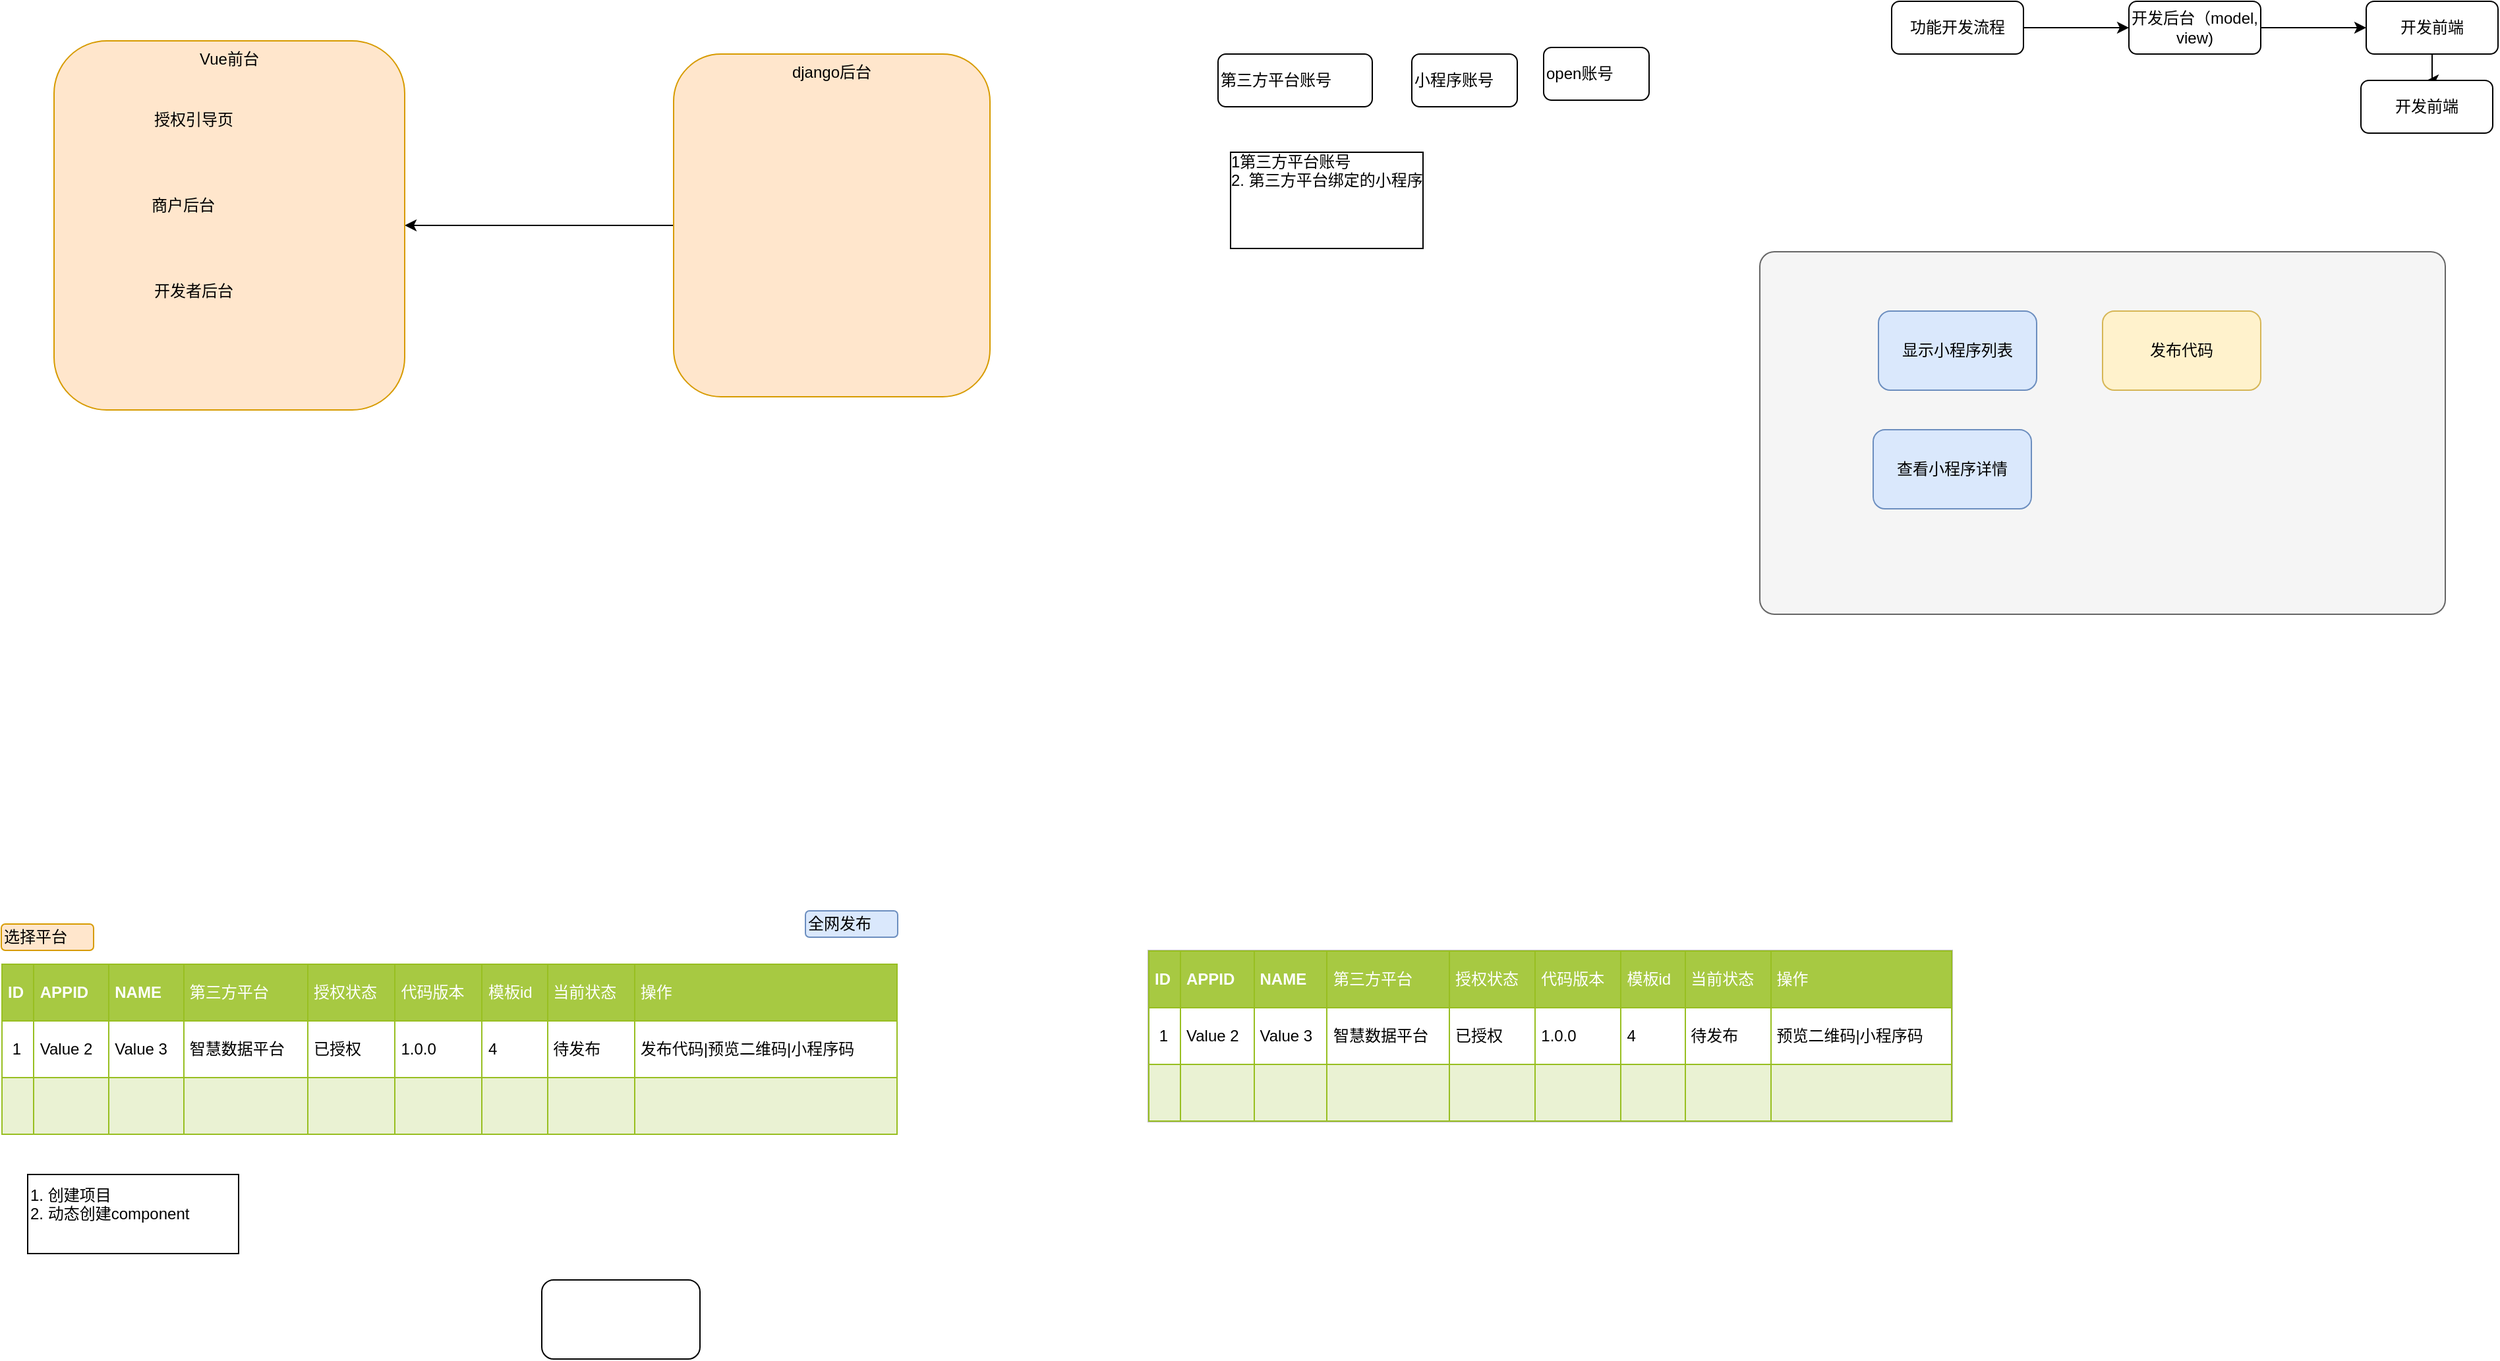 <mxfile version="10.7.7" type="github"><diagram id="QrjsaLiaiDo-6YvRcmOd" name="wxa_platform"><mxGraphModel dx="3150" dy="1192" grid="1" gridSize="10" guides="1" tooltips="1" connect="1" arrows="1" fold="1" page="1" pageScale="1" pageWidth="827" pageHeight="1169" math="0" shadow="0"><root><mxCell id="0"/><mxCell id="1" parent="0"/><mxCell id="tsmfCIc47L9ZE8X0U9Zi-6" value="" style="rounded=1;whiteSpace=wrap;html=1;arcSize=4;fillColor=#f5f5f5;strokeColor=#666666;fontColor=#333333;" parent="1" vertex="1"><mxGeometry x="784" y="200" width="520" height="275" as="geometry"/></mxCell><mxCell id="f2-HDzG1HeIFyeJp044S-3" value="" style="edgeStyle=orthogonalEdgeStyle;rounded=0;orthogonalLoop=1;jettySize=auto;html=1;" parent="1" source="f2-HDzG1HeIFyeJp044S-1" target="f2-HDzG1HeIFyeJp044S-2" edge="1"><mxGeometry relative="1" as="geometry"/></mxCell><mxCell id="f2-HDzG1HeIFyeJp044S-1" value="django后台" style="rounded=1;whiteSpace=wrap;html=1;fillColor=#ffe6cc;strokeColor=#d79b00;verticalAlign=top;" parent="1" vertex="1"><mxGeometry x="-40" y="50" width="240" height="260" as="geometry"/></mxCell><mxCell id="f2-HDzG1HeIFyeJp044S-2" value="Vue前台" style="rounded=1;whiteSpace=wrap;html=1;fillColor=#ffe6cc;strokeColor=#d79b00;verticalAlign=top;" parent="1" vertex="1"><mxGeometry x="-510" y="40" width="266" height="280" as="geometry"/></mxCell><mxCell id="f2-HDzG1HeIFyeJp044S-9" value="商户后台" style="text;html=1;strokeColor=none;fillColor=none;align=center;verticalAlign=middle;whiteSpace=wrap;rounded=0;" parent="1" vertex="1"><mxGeometry x="-447" y="155" width="70" height="20" as="geometry"/></mxCell><mxCell id="f2-HDzG1HeIFyeJp044S-10" value="开发者后台" style="text;html=1;strokeColor=none;fillColor=none;align=center;verticalAlign=middle;whiteSpace=wrap;rounded=0;" parent="1" vertex="1"><mxGeometry x="-444" y="220" width="80" height="20" as="geometry"/></mxCell><mxCell id="f2-HDzG1HeIFyeJp044S-11" value="授权引导页" style="text;html=1;strokeColor=none;fillColor=none;align=center;verticalAlign=middle;whiteSpace=wrap;rounded=0;" parent="1" vertex="1"><mxGeometry x="-444" y="90" width="80" height="20" as="geometry"/></mxCell><mxCell id="f2-HDzG1HeIFyeJp044S-18" value="1第三方平台账号&#10;2. 第三方平台绑定的小程序&#10;&#10;&#10;" style="text;strokeColor=none;fillColor=none;align=left;verticalAlign=top;whiteSpace=wrap;rounded=0;labelBackgroundColor=#ffffff;labelBorderColor=#000000;spacing=9;" parent="1" vertex="1"><mxGeometry x="373" y="110" width="170" height="90" as="geometry"/></mxCell><mxCell id="f2-HDzG1HeIFyeJp044S-19" value="第三方平台账号" style="rounded=1;whiteSpace=wrap;html=1;align=left;" parent="1" vertex="1"><mxGeometry x="373" y="50" width="117" height="40" as="geometry"/></mxCell><mxCell id="f2-HDzG1HeIFyeJp044S-20" value="小程序账号" style="rounded=1;whiteSpace=wrap;html=1;align=left;" parent="1" vertex="1"><mxGeometry x="520" y="50" width="80" height="40" as="geometry"/></mxCell><mxCell id="tsmfCIc47L9ZE8X0U9Zi-1" value="发布代码" style="rounded=1;whiteSpace=wrap;html=1;fillColor=#fff2cc;strokeColor=#d6b656;" parent="1" vertex="1"><mxGeometry x="1044" y="245" width="120" height="60" as="geometry"/></mxCell><mxCell id="tsmfCIc47L9ZE8X0U9Zi-2" value="显示小程序列表" style="rounded=1;whiteSpace=wrap;html=1;fillColor=#dae8fc;strokeColor=#6c8ebf;" parent="1" vertex="1"><mxGeometry x="874" y="245" width="120" height="60" as="geometry"/></mxCell><mxCell id="tsmfCIc47L9ZE8X0U9Zi-3" value="查看小程序详情" style="rounded=1;whiteSpace=wrap;html=1;fillColor=#dae8fc;strokeColor=#6c8ebf;" parent="1" vertex="1"><mxGeometry x="870" y="335" width="120" height="60" as="geometry"/></mxCell><mxCell id="tsmfCIc47L9ZE8X0U9Zi-4" value="open账号" style="rounded=1;whiteSpace=wrap;html=1;align=left;" parent="1" vertex="1"><mxGeometry x="620" y="45" width="80" height="40" as="geometry"/></mxCell><mxCell id="tsmfCIc47L9ZE8X0U9Zi-8" value="" style="edgeStyle=orthogonalEdgeStyle;rounded=0;orthogonalLoop=1;jettySize=auto;html=1;" parent="1" source="tsmfCIc47L9ZE8X0U9Zi-5" target="tsmfCIc47L9ZE8X0U9Zi-7" edge="1"><mxGeometry relative="1" as="geometry"/></mxCell><mxCell id="tsmfCIc47L9ZE8X0U9Zi-5" value="功能开发流程" style="rounded=1;whiteSpace=wrap;html=1;" parent="1" vertex="1"><mxGeometry x="884" y="10" width="100" height="40" as="geometry"/></mxCell><mxCell id="tsmfCIc47L9ZE8X0U9Zi-10" value="" style="edgeStyle=orthogonalEdgeStyle;rounded=0;orthogonalLoop=1;jettySize=auto;html=1;" parent="1" source="tsmfCIc47L9ZE8X0U9Zi-7" target="tsmfCIc47L9ZE8X0U9Zi-9" edge="1"><mxGeometry relative="1" as="geometry"/></mxCell><mxCell id="tsmfCIc47L9ZE8X0U9Zi-7" value="开发后台（model, view)" style="rounded=1;whiteSpace=wrap;html=1;" parent="1" vertex="1"><mxGeometry x="1064" y="10" width="100" height="40" as="geometry"/></mxCell><mxCell id="tsmfCIc47L9ZE8X0U9Zi-12" value="" style="edgeStyle=orthogonalEdgeStyle;rounded=0;orthogonalLoop=1;jettySize=auto;html=1;" parent="1" source="tsmfCIc47L9ZE8X0U9Zi-9" target="tsmfCIc47L9ZE8X0U9Zi-11" edge="1"><mxGeometry relative="1" as="geometry"/></mxCell><mxCell id="tsmfCIc47L9ZE8X0U9Zi-9" value="开发前端" style="rounded=1;whiteSpace=wrap;html=1;" parent="1" vertex="1"><mxGeometry x="1244" y="10" width="100" height="40" as="geometry"/></mxCell><mxCell id="tsmfCIc47L9ZE8X0U9Zi-11" value="开发前端" style="rounded=1;whiteSpace=wrap;html=1;" parent="1" vertex="1"><mxGeometry x="1240" y="70" width="100" height="40" as="geometry"/></mxCell><mxCell id="AsHf4ZFC8SdY-7u5YuH--5" value="&lt;table border=&quot;1&quot; width=&quot;100%&quot; cellpadding=&quot;4&quot; style=&quot;width: 100% ; height: 100% ; border-collapse: collapse&quot;&gt;&lt;tbody&gt;&lt;tr style=&quot;background-color: #a7c942 ; color: #ffffff ; border: 1px solid #98bf21&quot;&gt;&lt;th align=&quot;left&quot;&gt;ID&lt;/th&gt;&lt;th align=&quot;left&quot;&gt;APPID&lt;/th&gt;&lt;th align=&quot;left&quot;&gt;NAME&lt;/th&gt;&lt;td&gt;第三方平台&lt;/td&gt;&lt;td&gt;授权状态&lt;/td&gt;&lt;td&gt;代码版本&lt;/td&gt;&lt;td&gt;模板id&lt;/td&gt;&lt;td&gt;当前状态&lt;/td&gt;&lt;td&gt;操作&lt;/td&gt;&lt;/tr&gt;&lt;tr style=&quot;border: 1px solid #98bf21&quot;&gt;&lt;td&gt;&amp;nbsp;1&lt;/td&gt;&lt;td&gt;Value 2&lt;/td&gt;&lt;td&gt;Value 3&lt;/td&gt;&lt;td&gt;智慧数据平台&lt;/td&gt;&lt;td&gt;已授权&lt;/td&gt;&lt;td&gt;1.0.0&lt;/td&gt;&lt;td&gt;4&lt;/td&gt;&lt;td&gt;待发布&lt;/td&gt;&lt;td&gt;发布代码|预览二维码|小程序码&lt;/td&gt;&lt;/tr&gt;&lt;tr style=&quot;background-color: #eaf2d3 ; border: 1px solid #98bf21&quot;&gt;&lt;td&gt;&lt;br&gt;&lt;/td&gt;&lt;td&gt;&lt;/td&gt;&lt;td&gt;&lt;/td&gt;&lt;td&gt;&lt;br&gt;&lt;/td&gt;&lt;td&gt;&lt;br&gt;&lt;/td&gt;&lt;td&gt;&lt;br&gt;&lt;/td&gt;&lt;td&gt;&lt;br&gt;&lt;/td&gt;&lt;td&gt;&lt;br&gt;&lt;/td&gt;&lt;td&gt;&lt;br&gt;&lt;/td&gt;&lt;/tr&gt;&lt;/tbody&gt;&lt;/table&gt;" style="text;html=1;overflow=fill;rounded=0;labelBackgroundColor=#ffffff;align=left;" vertex="1" parent="1"><mxGeometry x="-550" y="740" width="680" height="130" as="geometry"/></mxCell><mxCell id="AsHf4ZFC8SdY-7u5YuH--6" value="选择平台" style="rounded=1;whiteSpace=wrap;html=1;labelBackgroundColor=none;align=left;fillColor=#ffe6cc;strokeColor=#d79b00;" vertex="1" parent="1"><mxGeometry x="-550" y="710" width="70" height="20" as="geometry"/></mxCell><mxCell id="AsHf4ZFC8SdY-7u5YuH--7" value="全网发布" style="rounded=1;whiteSpace=wrap;html=1;labelBackgroundColor=none;align=left;fillColor=#dae8fc;strokeColor=#6c8ebf;" vertex="1" parent="1"><mxGeometry x="60" y="700" width="70" height="20" as="geometry"/></mxCell><mxCell id="AsHf4ZFC8SdY-7u5YuH--8" value="1. 创建项目&lt;br&gt;2. 动态创建component&lt;br&gt;&lt;br&gt;" style="rounded=0;whiteSpace=wrap;html=1;labelBackgroundColor=none;align=left;" vertex="1" parent="1"><mxGeometry x="-530" y="900" width="160" height="60" as="geometry"/></mxCell><mxCell id="RuG-ANXecWqgRIBXZGtu-1" value="&lt;table border=&quot;1&quot; width=&quot;100%&quot; cellpadding=&quot;4&quot; style=&quot;width: 100% ; height: 100% ; border-collapse: collapse&quot;&gt;&lt;tbody&gt;&lt;tr style=&quot;background-color: #a7c942 ; color: #ffffff ; border: 1px solid #98bf21&quot;&gt;&lt;th align=&quot;left&quot;&gt;ID&lt;/th&gt;&lt;th align=&quot;left&quot;&gt;APPID&lt;/th&gt;&lt;th align=&quot;left&quot;&gt;NAME&lt;/th&gt;&lt;td&gt;第三方平台&lt;/td&gt;&lt;td&gt;授权状态&lt;/td&gt;&lt;td&gt;代码版本&lt;/td&gt;&lt;td&gt;模板id&lt;/td&gt;&lt;td&gt;当前状态&lt;/td&gt;&lt;td&gt;操作&lt;/td&gt;&lt;/tr&gt;&lt;tr style=&quot;border: 1px solid #98bf21&quot;&gt;&lt;td&gt;&amp;nbsp;1&lt;/td&gt;&lt;td&gt;Value 2&lt;/td&gt;&lt;td&gt;Value 3&lt;/td&gt;&lt;td&gt;智慧数据平台&lt;/td&gt;&lt;td&gt;已授权&lt;/td&gt;&lt;td&gt;1.0.0&lt;/td&gt;&lt;td&gt;4&lt;/td&gt;&lt;td&gt;待发布&lt;/td&gt;&lt;td&gt;预览二维码|小程序码&lt;/td&gt;&lt;/tr&gt;&lt;tr style=&quot;background-color: #eaf2d3 ; border: 1px solid #98bf21&quot;&gt;&lt;td&gt;&lt;br&gt;&lt;/td&gt;&lt;td&gt;&lt;/td&gt;&lt;td&gt;&lt;/td&gt;&lt;td&gt;&lt;br&gt;&lt;/td&gt;&lt;td&gt;&lt;br&gt;&lt;/td&gt;&lt;td&gt;&lt;br&gt;&lt;/td&gt;&lt;td&gt;&lt;br&gt;&lt;/td&gt;&lt;td&gt;&lt;br&gt;&lt;/td&gt;&lt;td&gt;&lt;br&gt;&lt;/td&gt;&lt;/tr&gt;&lt;/tbody&gt;&lt;/table&gt;" style="text;html=1;strokeColor=#c0c0c0;fillColor=#ffffff;overflow=fill;rounded=0;labelBackgroundColor=#ffffff;align=left;" vertex="1" parent="1"><mxGeometry x="320" y="730" width="610" height="130" as="geometry"/></mxCell><mxCell id="BUKwyM9s72f8gmL5UAkl-45" value="" style="rounded=1;whiteSpace=wrap;html=1;" vertex="1" parent="1"><mxGeometry x="-140" y="980" width="120" height="60" as="geometry"/></mxCell></root></mxGraphModel></diagram><diagram id="hBWPjkcAx8UGOzSxBccf" name="erp"><mxGraphModel dx="1245" dy="1891" grid="1" gridSize="10" guides="1" tooltips="1" connect="1" arrows="1" fold="1" page="1" pageScale="1" pageWidth="827" pageHeight="1169" math="0" shadow="0"><root><mxCell id="K-irUoeI9dF0ZLltde8H-0"/><mxCell id="K-irUoeI9dF0ZLltde8H-1" parent="K-irUoeI9dF0ZLltde8H-0"/><mxCell id="K-irUoeI9dF0ZLltde8H-2" value="&lt;font style=&quot;font-size: 28px;&quot;&gt;store&lt;/font&gt;" style="rounded=1;whiteSpace=wrap;html=1;fillColor=#ffe6cc;strokeColor=#d79b00;fontSize=28;" vertex="1" parent="K-irUoeI9dF0ZLltde8H-1"><mxGeometry x="150" y="210" width="100" height="50" as="geometry"/></mxCell><mxCell id="K-irUoeI9dF0ZLltde8H-3" style="edgeStyle=orthogonalEdgeStyle;curved=1;rounded=0;orthogonalLoop=1;jettySize=auto;html=1;exitX=1;exitY=0.5;exitDx=0;exitDy=0;entryX=0;entryY=0.5;entryDx=0;entryDy=0;fontSize=28;" edge="1" parent="K-irUoeI9dF0ZLltde8H-1" source="K-irUoeI9dF0ZLltde8H-4" target="K-irUoeI9dF0ZLltde8H-6"><mxGeometry relative="1" as="geometry"/></mxCell><mxCell id="K-irUoeI9dF0ZLltde8H-4" value="&lt;font style=&quot;font-size: 28px&quot;&gt;SKU&lt;/font&gt;" style="rounded=1;whiteSpace=wrap;html=1;fillColor=#ffe6cc;strokeColor=#d79b00;fontSize=28;" vertex="1" parent="K-irUoeI9dF0ZLltde8H-1"><mxGeometry x="520" y="195" width="100" height="50" as="geometry"/></mxCell><mxCell id="K-irUoeI9dF0ZLltde8H-5" style="edgeStyle=orthogonalEdgeStyle;curved=1;rounded=0;orthogonalLoop=1;jettySize=auto;html=1;exitX=1;exitY=0.25;exitDx=0;exitDy=0;entryX=0.007;entryY=0.4;entryDx=0;entryDy=0;entryPerimeter=0;fontSize=28;" edge="1" parent="K-irUoeI9dF0ZLltde8H-1" source="K-irUoeI9dF0ZLltde8H-6" target="K-irUoeI9dF0ZLltde8H-17"><mxGeometry relative="1" as="geometry"/></mxCell><mxCell id="K-irUoeI9dF0ZLltde8H-6" value="product" style="rounded=1;whiteSpace=wrap;html=1;fillColor=#ffe6cc;strokeColor=#d79b00;fontSize=28;" vertex="1" parent="K-irUoeI9dF0ZLltde8H-1"><mxGeometry x="680" y="195" width="100" height="50" as="geometry"/></mxCell><mxCell id="K-irUoeI9dF0ZLltde8H-7" value="&lt;font style=&quot;font-size: 28px&quot;&gt;user&lt;/font&gt;" style="rounded=1;whiteSpace=wrap;html=1;fillColor=#ffe6cc;strokeColor=#d79b00;fontSize=28;" vertex="1" parent="K-irUoeI9dF0ZLltde8H-1"><mxGeometry x="140" y="-60" width="100" height="50" as="geometry"/></mxCell><mxCell id="K-irUoeI9dF0ZLltde8H-8" style="edgeStyle=orthogonalEdgeStyle;curved=1;rounded=0;orthogonalLoop=1;jettySize=auto;html=1;exitX=0;exitY=0.25;exitDx=0;exitDy=0;entryX=1;entryY=0.75;entryDx=0;entryDy=0;fontSize=28;" edge="1" parent="K-irUoeI9dF0ZLltde8H-1" source="K-irUoeI9dF0ZLltde8H-10" target="K-irUoeI9dF0ZLltde8H-2"><mxGeometry relative="1" as="geometry"/></mxCell><mxCell id="K-irUoeI9dF0ZLltde8H-9" style="edgeStyle=orthogonalEdgeStyle;curved=1;rounded=0;orthogonalLoop=1;jettySize=auto;html=1;exitX=1;exitY=0.5;exitDx=0;exitDy=0;entryX=0;entryY=0.75;entryDx=0;entryDy=0;fontSize=28;" edge="1" parent="K-irUoeI9dF0ZLltde8H-1" source="K-irUoeI9dF0ZLltde8H-10" target="K-irUoeI9dF0ZLltde8H-4"><mxGeometry relative="1" as="geometry"/></mxCell><mxCell id="K-irUoeI9dF0ZLltde8H-10" value="&lt;font style=&quot;font-size: 28px&quot;&gt;order&lt;/font&gt;" style="rounded=1;whiteSpace=wrap;html=1;fillColor=#ffe6cc;strokeColor=#d79b00;fontSize=28;" vertex="1" parent="K-irUoeI9dF0ZLltde8H-1"><mxGeometry x="320" y="270" width="100" height="50" as="geometry"/></mxCell><mxCell id="K-irUoeI9dF0ZLltde8H-11" style="edgeStyle=orthogonalEdgeStyle;curved=1;rounded=0;orthogonalLoop=1;jettySize=auto;html=1;exitX=0;exitY=0.25;exitDx=0;exitDy=0;entryX=1;entryY=0.25;entryDx=0;entryDy=0;fontSize=28;" edge="1" parent="K-irUoeI9dF0ZLltde8H-1" source="K-irUoeI9dF0ZLltde8H-13" target="K-irUoeI9dF0ZLltde8H-2"><mxGeometry relative="1" as="geometry"/></mxCell><mxCell id="K-irUoeI9dF0ZLltde8H-12" style="edgeStyle=orthogonalEdgeStyle;curved=1;rounded=0;orthogonalLoop=1;jettySize=auto;html=1;exitX=1;exitY=0.5;exitDx=0;exitDy=0;entryX=0;entryY=0.5;entryDx=0;entryDy=0;fontSize=28;" edge="1" parent="K-irUoeI9dF0ZLltde8H-1" source="K-irUoeI9dF0ZLltde8H-13" target="K-irUoeI9dF0ZLltde8H-4"><mxGeometry relative="1" as="geometry"/></mxCell><mxCell id="K-irUoeI9dF0ZLltde8H-13" value="&lt;font style=&quot;font-size: 28px&quot;&gt;inventory&lt;/font&gt;" style="rounded=1;whiteSpace=wrap;html=1;fillColor=#ffe6cc;strokeColor=#d79b00;fontSize=28;" vertex="1" parent="K-irUoeI9dF0ZLltde8H-1"><mxGeometry x="320" y="170" width="140" height="50" as="geometry"/></mxCell><mxCell id="K-irUoeI9dF0ZLltde8H-14" style="edgeStyle=orthogonalEdgeStyle;curved=1;rounded=0;orthogonalLoop=1;jettySize=auto;html=1;exitX=0;exitY=0.5;exitDx=0;exitDy=0;fontSize=28;entryX=0.8;entryY=0;entryDx=0;entryDy=0;entryPerimeter=0;" edge="1" parent="K-irUoeI9dF0ZLltde8H-1" source="K-irUoeI9dF0ZLltde8H-15" target="K-irUoeI9dF0ZLltde8H-2"><mxGeometry relative="1" as="geometry"><mxPoint x="250" y="210" as="targetPoint"/><Array as="points"><mxPoint x="230" y="105"/></Array></mxGeometry></mxCell><mxCell id="K-irUoeI9dF0ZLltde8H-15" value="&lt;font style=&quot;font-size: 28px&quot;&gt;shipment&lt;/font&gt;" style="rounded=1;whiteSpace=wrap;html=1;fillColor=#ffe6cc;strokeColor=#d79b00;fontSize=28;" vertex="1" parent="K-irUoeI9dF0ZLltde8H-1"><mxGeometry x="320" y="80" width="140" height="50" as="geometry"/></mxCell><mxCell id="K-irUoeI9dF0ZLltde8H-16" style="edgeStyle=orthogonalEdgeStyle;curved=1;rounded=0;orthogonalLoop=1;jettySize=auto;html=1;exitX=0.5;exitY=0;exitDx=0;exitDy=0;entryX=0.63;entryY=0.04;entryDx=0;entryDy=0;entryPerimeter=0;fontSize=28;" edge="1" parent="K-irUoeI9dF0ZLltde8H-1" source="K-irUoeI9dF0ZLltde8H-17" target="K-irUoeI9dF0ZLltde8H-2"><mxGeometry relative="1" as="geometry"><Array as="points"><mxPoint x="910" y="50"/><mxPoint x="213" y="50"/></Array></mxGeometry></mxCell><mxCell id="K-irUoeI9dF0ZLltde8H-17" value="&lt;font style=&quot;font-size: 28px&quot;&gt;purchase&lt;/font&gt;" style="rounded=1;whiteSpace=wrap;html=1;fillColor=#ffe6cc;strokeColor=#d79b00;fontSize=28;" vertex="1" parent="K-irUoeI9dF0ZLltde8H-1"><mxGeometry x="840" y="190" width="140" height="55" as="geometry"/></mxCell><mxCell id="K-irUoeI9dF0ZLltde8H-18" style="edgeStyle=orthogonalEdgeStyle;curved=1;rounded=0;orthogonalLoop=1;jettySize=auto;html=1;exitX=0.5;exitY=0;exitDx=0;exitDy=0;entryX=0.5;entryY=1;entryDx=0;entryDy=0;fontSize=28;" edge="1" parent="K-irUoeI9dF0ZLltde8H-1" source="K-irUoeI9dF0ZLltde8H-19" target="K-irUoeI9dF0ZLltde8H-6"><mxGeometry relative="1" as="geometry"/></mxCell><mxCell id="K-irUoeI9dF0ZLltde8H-19" value="&lt;font style=&quot;font-size: 28px&quot;&gt;box&lt;/font&gt;" style="rounded=1;whiteSpace=wrap;html=1;fillColor=#ffe6cc;strokeColor=#d79b00;fontSize=28;" vertex="1" parent="K-irUoeI9dF0ZLltde8H-1"><mxGeometry x="680" y="330" width="100" height="50" as="geometry"/></mxCell><mxCell id="K-irUoeI9dF0ZLltde8H-20" style="edgeStyle=orthogonalEdgeStyle;curved=1;rounded=0;orthogonalLoop=1;jettySize=auto;html=1;exitX=0;exitY=0.5;exitDx=0;exitDy=0;fontSize=28;" edge="1" parent="K-irUoeI9dF0ZLltde8H-1" source="K-irUoeI9dF0ZLltde8H-22"><mxGeometry relative="1" as="geometry"><mxPoint x="240" y="260" as="targetPoint"/></mxGeometry></mxCell><mxCell id="K-irUoeI9dF0ZLltde8H-21" style="edgeStyle=orthogonalEdgeStyle;curved=1;rounded=0;orthogonalLoop=1;jettySize=auto;html=1;exitX=1;exitY=0.75;exitDx=0;exitDy=0;entryX=0.4;entryY=1;entryDx=0;entryDy=0;entryPerimeter=0;fontSize=28;" edge="1" parent="K-irUoeI9dF0ZLltde8H-1" source="K-irUoeI9dF0ZLltde8H-22" target="K-irUoeI9dF0ZLltde8H-4"><mxGeometry relative="1" as="geometry"/></mxCell><mxCell id="K-irUoeI9dF0ZLltde8H-22" value="&lt;font style=&quot;font-size: 28px&quot;&gt;listing&lt;/font&gt;" style="rounded=1;whiteSpace=wrap;html=1;fillColor=#ffe6cc;strokeColor=#d79b00;fontSize=28;" vertex="1" parent="K-irUoeI9dF0ZLltde8H-1"><mxGeometry x="312.5" y="385" width="100" height="50" as="geometry"/></mxCell><mxCell id="K-irUoeI9dF0ZLltde8H-23" style="edgeStyle=orthogonalEdgeStyle;curved=1;rounded=0;orthogonalLoop=1;jettySize=auto;html=1;exitX=0.25;exitY=0;exitDx=0;exitDy=0;entryX=0.75;entryY=1;entryDx=0;entryDy=0;fontSize=28;" edge="1" parent="K-irUoeI9dF0ZLltde8H-1" source="K-irUoeI9dF0ZLltde8H-25" target="K-irUoeI9dF0ZLltde8H-6"><mxGeometry relative="1" as="geometry"/></mxCell><mxCell id="K-irUoeI9dF0ZLltde8H-24" style="edgeStyle=orthogonalEdgeStyle;curved=1;rounded=0;orthogonalLoop=1;jettySize=auto;html=1;exitX=0.5;exitY=0;exitDx=0;exitDy=0;entryX=0.58;entryY=1.041;entryDx=0;entryDy=0;entryPerimeter=0;fontSize=28;" edge="1" parent="K-irUoeI9dF0ZLltde8H-1" source="K-irUoeI9dF0ZLltde8H-25" target="K-irUoeI9dF0ZLltde8H-17"><mxGeometry relative="1" as="geometry"><Array as="points"><mxPoint x="920" y="250"/><mxPoint x="921" y="250"/></Array></mxGeometry></mxCell><mxCell id="K-irUoeI9dF0ZLltde8H-25" value="&lt;font style=&quot;font-size: 28px&quot;&gt;provider&lt;/font&gt;" style="rounded=1;whiteSpace=wrap;html=1;fillColor=#ffe6cc;strokeColor=#d79b00;fontSize=28;" vertex="1" parent="K-irUoeI9dF0ZLltde8H-1"><mxGeometry x="840" y="365" width="140" height="55" as="geometry"/></mxCell></root></mxGraphModel></diagram><diagram id="RaCmhvG65ZG0AuMuQ3Dy" name="dashboard"><mxGraphModel dx="900" dy="423" grid="1" gridSize="10" guides="1" tooltips="1" connect="1" arrows="1" fold="1" page="1" pageScale="1" pageWidth="827" pageHeight="1169" math="0" shadow="0"><root><mxCell id="lfjGR1uX_xCO42mbuPKv-0"/><mxCell id="lfjGR1uX_xCO42mbuPKv-1" parent="lfjGR1uX_xCO42mbuPKv-0"/><mxCell id="QUQ3E984IYWvYiA7d2WL-2" value="" style="edgeStyle=orthogonalEdgeStyle;rounded=0;orthogonalLoop=1;jettySize=auto;html=1;" edge="1" parent="lfjGR1uX_xCO42mbuPKv-1" source="QUQ3E984IYWvYiA7d2WL-0" target="QUQ3E984IYWvYiA7d2WL-1"><mxGeometry relative="1" as="geometry"/></mxCell><mxCell id="QUQ3E984IYWvYiA7d2WL-0" value="Text" style="text;html=1;strokeColor=none;fillColor=none;align=center;verticalAlign=middle;whiteSpace=wrap;rounded=0;" vertex="1" parent="lfjGR1uX_xCO42mbuPKv-1"><mxGeometry x="220" y="270" width="40" height="20" as="geometry"/></mxCell><mxCell id="QUQ3E984IYWvYiA7d2WL-4" value="" style="edgeStyle=orthogonalEdgeStyle;rounded=0;orthogonalLoop=1;jettySize=auto;html=1;" edge="1" parent="lfjGR1uX_xCO42mbuPKv-1" source="QUQ3E984IYWvYiA7d2WL-1" target="QUQ3E984IYWvYiA7d2WL-3"><mxGeometry relative="1" as="geometry"/></mxCell><mxCell id="QUQ3E984IYWvYiA7d2WL-1" value="Text" style="text;html=1;strokeColor=none;fillColor=none;align=center;verticalAlign=middle;whiteSpace=wrap;rounded=0;" vertex="1" parent="lfjGR1uX_xCO42mbuPKv-1"><mxGeometry x="340" y="270" width="40" height="20" as="geometry"/></mxCell><mxCell id="QUQ3E984IYWvYiA7d2WL-6" value="" style="edgeStyle=orthogonalEdgeStyle;rounded=0;orthogonalLoop=1;jettySize=auto;html=1;" edge="1" parent="lfjGR1uX_xCO42mbuPKv-1" source="QUQ3E984IYWvYiA7d2WL-3" target="QUQ3E984IYWvYiA7d2WL-5"><mxGeometry relative="1" as="geometry"/></mxCell><mxCell id="QUQ3E984IYWvYiA7d2WL-3" value="Text" style="text;html=1;strokeColor=none;fillColor=none;align=center;verticalAlign=middle;whiteSpace=wrap;rounded=0;" vertex="1" parent="lfjGR1uX_xCO42mbuPKv-1"><mxGeometry x="340" y="370" width="40" height="20" as="geometry"/></mxCell><mxCell id="QUQ3E984IYWvYiA7d2WL-7" value="" style="edgeStyle=orthogonalEdgeStyle;rounded=0;orthogonalLoop=1;jettySize=auto;html=1;" edge="1" parent="lfjGR1uX_xCO42mbuPKv-1" source="QUQ3E984IYWvYiA7d2WL-5" target="QUQ3E984IYWvYiA7d2WL-0"><mxGeometry relative="1" as="geometry"/></mxCell><mxCell id="QUQ3E984IYWvYiA7d2WL-5" value="Text" style="text;html=1;strokeColor=none;fillColor=none;align=center;verticalAlign=middle;whiteSpace=wrap;rounded=0;" vertex="1" parent="lfjGR1uX_xCO42mbuPKv-1"><mxGeometry x="220" y="370" width="40" height="20" as="geometry"/></mxCell><mxCell id="QUQ3E984IYWvYiA7d2WL-8" value="" style="edgeStyle=orthogonalEdgeStyle;rounded=0;orthogonalLoop=1;jettySize=auto;html=1;" edge="1" parent="lfjGR1uX_xCO42mbuPKv-1" source="QUQ3E984IYWvYiA7d2WL-9" target="QUQ3E984IYWvYiA7d2WL-11"><mxGeometry relative="1" as="geometry"/></mxCell><mxCell id="QUQ3E984IYWvYiA7d2WL-9" value="Text" style="text;html=1;strokeColor=none;fillColor=none;align=center;verticalAlign=middle;whiteSpace=wrap;rounded=0;" vertex="1" parent="lfjGR1uX_xCO42mbuPKv-1"><mxGeometry x="460" y="280" width="40" height="20" as="geometry"/></mxCell><mxCell id="QUQ3E984IYWvYiA7d2WL-10" value="" style="edgeStyle=orthogonalEdgeStyle;rounded=0;orthogonalLoop=1;jettySize=auto;html=1;" edge="1" parent="lfjGR1uX_xCO42mbuPKv-1" source="QUQ3E984IYWvYiA7d2WL-11" target="QUQ3E984IYWvYiA7d2WL-13"><mxGeometry relative="1" as="geometry"/></mxCell><mxCell id="QUQ3E984IYWvYiA7d2WL-11" value="Text" style="text;html=1;strokeColor=none;fillColor=none;align=center;verticalAlign=middle;whiteSpace=wrap;rounded=0;" vertex="1" parent="lfjGR1uX_xCO42mbuPKv-1"><mxGeometry x="580" y="280" width="40" height="20" as="geometry"/></mxCell><mxCell id="QUQ3E984IYWvYiA7d2WL-12" value="" style="edgeStyle=orthogonalEdgeStyle;rounded=0;orthogonalLoop=1;jettySize=auto;html=1;" edge="1" parent="lfjGR1uX_xCO42mbuPKv-1" source="QUQ3E984IYWvYiA7d2WL-13" target="QUQ3E984IYWvYiA7d2WL-15"><mxGeometry relative="1" as="geometry"/></mxCell><mxCell id="QUQ3E984IYWvYiA7d2WL-13" value="Text" style="text;html=1;strokeColor=none;fillColor=none;align=center;verticalAlign=middle;whiteSpace=wrap;rounded=0;" vertex="1" parent="lfjGR1uX_xCO42mbuPKv-1"><mxGeometry x="580" y="380" width="40" height="20" as="geometry"/></mxCell><mxCell id="QUQ3E984IYWvYiA7d2WL-14" value="" style="edgeStyle=orthogonalEdgeStyle;rounded=0;orthogonalLoop=1;jettySize=auto;html=1;" edge="1" parent="lfjGR1uX_xCO42mbuPKv-1" source="QUQ3E984IYWvYiA7d2WL-15" target="QUQ3E984IYWvYiA7d2WL-9"><mxGeometry relative="1" as="geometry"/></mxCell><mxCell id="QUQ3E984IYWvYiA7d2WL-15" value="Text" style="text;html=1;strokeColor=none;fillColor=none;align=center;verticalAlign=middle;whiteSpace=wrap;rounded=0;" vertex="1" parent="lfjGR1uX_xCO42mbuPKv-1"><mxGeometry x="460" y="380" width="40" height="20" as="geometry"/></mxCell><mxCell id="QUQ3E984IYWvYiA7d2WL-16" value="" style="edgeStyle=orthogonalEdgeStyle;rounded=0;orthogonalLoop=1;jettySize=auto;html=1;" edge="1" parent="lfjGR1uX_xCO42mbuPKv-1" source="QUQ3E984IYWvYiA7d2WL-17" target="QUQ3E984IYWvYiA7d2WL-19"><mxGeometry relative="1" as="geometry"/></mxCell><mxCell id="QUQ3E984IYWvYiA7d2WL-17" value="Text" style="text;html=1;strokeColor=none;fillColor=none;align=center;verticalAlign=middle;whiteSpace=wrap;rounded=0;" vertex="1" parent="lfjGR1uX_xCO42mbuPKv-1"><mxGeometry x="333.5" y="440" width="40" height="20" as="geometry"/></mxCell><mxCell id="QUQ3E984IYWvYiA7d2WL-18" value="" style="edgeStyle=orthogonalEdgeStyle;rounded=0;orthogonalLoop=1;jettySize=auto;html=1;" edge="1" parent="lfjGR1uX_xCO42mbuPKv-1" source="QUQ3E984IYWvYiA7d2WL-19" target="QUQ3E984IYWvYiA7d2WL-21"><mxGeometry relative="1" as="geometry"/></mxCell><mxCell id="QUQ3E984IYWvYiA7d2WL-19" value="Text" style="text;html=1;strokeColor=none;fillColor=none;align=center;verticalAlign=middle;whiteSpace=wrap;rounded=0;" vertex="1" parent="lfjGR1uX_xCO42mbuPKv-1"><mxGeometry x="453.5" y="440" width="40" height="20" as="geometry"/></mxCell><mxCell id="QUQ3E984IYWvYiA7d2WL-20" value="" style="edgeStyle=orthogonalEdgeStyle;rounded=0;orthogonalLoop=1;jettySize=auto;html=1;" edge="1" parent="lfjGR1uX_xCO42mbuPKv-1" source="QUQ3E984IYWvYiA7d2WL-21" target="QUQ3E984IYWvYiA7d2WL-23"><mxGeometry relative="1" as="geometry"/></mxCell><mxCell id="QUQ3E984IYWvYiA7d2WL-21" value="Text" style="text;html=1;strokeColor=none;fillColor=none;align=center;verticalAlign=middle;whiteSpace=wrap;rounded=0;" vertex="1" parent="lfjGR1uX_xCO42mbuPKv-1"><mxGeometry x="453.5" y="540" width="40" height="20" as="geometry"/></mxCell><mxCell id="QUQ3E984IYWvYiA7d2WL-22" value="" style="edgeStyle=orthogonalEdgeStyle;rounded=0;orthogonalLoop=1;jettySize=auto;html=1;" edge="1" parent="lfjGR1uX_xCO42mbuPKv-1" source="QUQ3E984IYWvYiA7d2WL-23" target="QUQ3E984IYWvYiA7d2WL-17"><mxGeometry relative="1" as="geometry"/></mxCell><mxCell id="QUQ3E984IYWvYiA7d2WL-23" value="Text" style="text;html=1;strokeColor=none;fillColor=none;align=center;verticalAlign=middle;whiteSpace=wrap;rounded=0;" vertex="1" parent="lfjGR1uX_xCO42mbuPKv-1"><mxGeometry x="333.5" y="540" width="40" height="20" as="geometry"/></mxCell></root></mxGraphModel></diagram><diagram id="NMn-rnmRT8I0WorrpJpW" name="wechatpy"><mxGraphModel dx="1394" dy="715" grid="1" gridSize="10" guides="1" tooltips="1" connect="1" arrows="1" fold="1" page="1" pageScale="1" pageWidth="827" pageHeight="1169" math="0" shadow="0"><root><mxCell id="gRd_Io7paHZ1Sqvt0ViR-0"/><mxCell id="gRd_Io7paHZ1Sqvt0ViR-1" parent="gRd_Io7paHZ1Sqvt0ViR-0"/><mxCell id="gRd_Io7paHZ1Sqvt0ViR-3" value="&lt;a href=&quot;https://open.weixin.qq.com/cgi-bin/showdocument?action=dir_list&amp;amp;t=resource/res_list&amp;amp;verify=1&amp;amp;id=open1506504150_nMMh6&amp;amp;token=&amp;amp;lang=zh_CN&quot;&gt;小程序代码模板库&lt;/a&gt;" style="rounded=1;whiteSpace=wrap;html=1;" vertex="1" parent="gRd_Io7paHZ1Sqvt0ViR-1"><mxGeometry x="160" y="170" width="120" height="60" as="geometry"/></mxCell><UserObject label="代码管理" link="https://open.weixin.qq.com/cgi-bin/showdocument?action=dir_list&amp;t=resource/res_list&amp;verify=1&amp;id=open1489140610_Uavc4&amp;token=41d5fdd752adcfc053a22ae719ebffb9ce4b69b8&amp;lang=zh_CN" id="gRd_Io7paHZ1Sqvt0ViR-4"><mxCell style="fontColor=#0000EE;fontStyle=4;rounded=1;overflow=hidden;spacing=10;" vertex="1" parent="gRd_Io7paHZ1Sqvt0ViR-1"><mxGeometry x="160" y="250" width="130" height="60" as="geometry"/></mxCell></UserObject><mxCell id="gRd_Io7paHZ1Sqvt0ViR-5" value="共四个接口，完成1个" style="text;html=1;strokeColor=none;fillColor=none;align=center;verticalAlign=middle;whiteSpace=wrap;rounded=0;" vertex="1" parent="gRd_Io7paHZ1Sqvt0ViR-1"><mxGeometry x="320" y="190" width="150" height="10" as="geometry"/></mxCell><mxCell id="gRd_Io7paHZ1Sqvt0ViR-6" value="共四个接口，完成1个" style="text;html=1;strokeColor=none;fillColor=none;align=center;verticalAlign=middle;whiteSpace=wrap;rounded=0;" vertex="1" parent="gRd_Io7paHZ1Sqvt0ViR-1"><mxGeometry x="320" y="275" width="150" height="10" as="geometry"/></mxCell><UserObject label="https://api.weixin.qq.com/wxa/gettemplatelist?access_token=TOKEN" link="https://api.weixin.qq.com/wxa/gettemplatelist?access_token=TOKEN" id="gRd_Io7paHZ1Sqvt0ViR-8"><mxCell style="text;html=1;" vertex="1" parent="gRd_Io7paHZ1Sqvt0ViR-1"><mxGeometry x="180" y="335" width="390" height="30" as="geometry"/></mxCell></UserObject></root></mxGraphModel></diagram><diagram id="5UJwqid15j4-LRr-dRNR" name="routine"><mxGraphModel dx="-14" dy="2010" grid="1" gridSize="10" guides="1" tooltips="1" connect="1" arrows="1" fold="1" page="1" pageScale="1" pageWidth="827" pageHeight="1169" math="0" shadow="0"><root><mxCell id="34ErXceE1roamqvs06gf-0"/><mxCell id="34ErXceE1roamqvs06gf-1" parent="34ErXceE1roamqvs06gf-0"/><mxCell id="34ErXceE1roamqvs06gf-2" value="" style="rounded=1;whiteSpace=wrap;html=1;arcSize=6;" vertex="1" parent="34ErXceE1roamqvs06gf-1"><mxGeometry x="1872.5" y="-343" width="1075" height="886" as="geometry"/></mxCell><mxCell id="34ErXceE1roamqvs06gf-3" value="" style="edgeStyle=orthogonalEdgeStyle;rounded=0;orthogonalLoop=1;jettySize=auto;html=1;fillColor=#d5e8d4;strokeColor=#82b366;exitX=0.5;exitY=1;exitDx=0;exitDy=0;" edge="1" parent="34ErXceE1roamqvs06gf-1" source="34ErXceE1roamqvs06gf-24" target="34ErXceE1roamqvs06gf-5"><mxGeometry relative="1" as="geometry"><mxPoint x="2125.0" y="295" as="sourcePoint"/></mxGeometry></mxCell><mxCell id="34ErXceE1roamqvs06gf-4" value="" style="edgeStyle=orthogonalEdgeStyle;rounded=0;orthogonalLoop=1;jettySize=auto;html=1;" edge="1" parent="34ErXceE1roamqvs06gf-1" source="34ErXceE1roamqvs06gf-5" target="34ErXceE1roamqvs06gf-7"><mxGeometry relative="1" as="geometry"/></mxCell><mxCell id="34ErXceE1roamqvs06gf-5" value="开发代码" style="rounded=1;whiteSpace=wrap;html=1;fillColor=#d5e8d4;strokeColor=#82b366;" vertex="1" parent="34ErXceE1roamqvs06gf-1"><mxGeometry x="2065" y="190" width="120" height="60" as="geometry"/></mxCell><mxCell id="34ErXceE1roamqvs06gf-6" value="" style="edgeStyle=orthogonalEdgeStyle;rounded=0;orthogonalLoop=1;jettySize=auto;html=1;" edge="1" parent="34ErXceE1roamqvs06gf-1" source="34ErXceE1roamqvs06gf-7" target="34ErXceE1roamqvs06gf-9"><mxGeometry relative="1" as="geometry"/></mxCell><mxCell id="34ErXceE1roamqvs06gf-7" value="提交代码到草稿箱" style="rounded=1;whiteSpace=wrap;html=1;fillColor=#d5e8d4;strokeColor=#82b366;" vertex="1" parent="34ErXceE1roamqvs06gf-1"><mxGeometry x="2255" y="190" width="120" height="60" as="geometry"/></mxCell><mxCell id="34ErXceE1roamqvs06gf-8" style="edgeStyle=orthogonalEdgeStyle;rounded=0;orthogonalLoop=1;jettySize=auto;html=1;exitX=1;exitY=0.5;exitDx=0;exitDy=0;" edge="1" parent="34ErXceE1roamqvs06gf-1" source="34ErXceE1roamqvs06gf-9" target="34ErXceE1roamqvs06gf-16"><mxGeometry relative="1" as="geometry"/></mxCell><mxCell id="34ErXceE1roamqvs06gf-9" value="添加代码到代码库" style="rounded=1;whiteSpace=wrap;html=1;fillColor=#d5e8d4;strokeColor=#82b366;" vertex="1" parent="34ErXceE1roamqvs06gf-1"><mxGeometry x="2420" y="190" width="120" height="60" as="geometry"/></mxCell><mxCell id="34ErXceE1roamqvs06gf-10" value="" style="edgeStyle=orthogonalEdgeStyle;rounded=0;orthogonalLoop=1;jettySize=auto;html=1;fillColor=#ffe6cc;strokeColor=#d79b00;" edge="1" parent="34ErXceE1roamqvs06gf-1" source="34ErXceE1roamqvs06gf-11" target="34ErXceE1roamqvs06gf-13"><mxGeometry relative="1" as="geometry"/></mxCell><mxCell id="34ErXceE1roamqvs06gf-11" value="小程序注册" style="rounded=1;whiteSpace=wrap;html=1;fillColor=#ffe6cc;strokeColor=#d79b00;" vertex="1" parent="34ErXceE1roamqvs06gf-1"><mxGeometry x="2585" y="-197.5" width="120" height="60" as="geometry"/></mxCell><mxCell id="34ErXceE1roamqvs06gf-12" value="" style="edgeStyle=orthogonalEdgeStyle;rounded=0;orthogonalLoop=1;jettySize=auto;html=1;fillColor=#ffe6cc;strokeColor=#d79b00;" edge="1" parent="34ErXceE1roamqvs06gf-1" source="34ErXceE1roamqvs06gf-13" target="34ErXceE1roamqvs06gf-15"><mxGeometry relative="1" as="geometry"/></mxCell><mxCell id="34ErXceE1roamqvs06gf-13" value="小程序微信后台配置名称，描述，分类目录等信息" style="rounded=1;whiteSpace=wrap;html=1;fillColor=#ffe6cc;strokeColor=#d79b00;" vertex="1" parent="34ErXceE1roamqvs06gf-1"><mxGeometry x="2585" y="-75" width="120" height="60" as="geometry"/></mxCell><mxCell id="34ErXceE1roamqvs06gf-14" value="" style="edgeStyle=orthogonalEdgeStyle;rounded=0;orthogonalLoop=1;jettySize=auto;html=1;" edge="1" parent="34ErXceE1roamqvs06gf-1" source="34ErXceE1roamqvs06gf-15" target="34ErXceE1roamqvs06gf-16"><mxGeometry relative="1" as="geometry"/></mxCell><mxCell id="34ErXceE1roamqvs06gf-15" value="授权给平台" style="rounded=1;whiteSpace=wrap;html=1;fillColor=#ffe6cc;strokeColor=#d79b00;" vertex="1" parent="34ErXceE1roamqvs06gf-1"><mxGeometry x="2585" y="56.5" width="120" height="60" as="geometry"/></mxCell><mxCell id="34ErXceE1roamqvs06gf-16" value="选择模板，发布代码" style="rounded=1;whiteSpace=wrap;html=1;fillColor=#d5e8d4;strokeColor=#82b366;" vertex="1" parent="34ErXceE1roamqvs06gf-1"><mxGeometry x="2585" y="190" width="120" height="60" as="geometry"/></mxCell><mxCell id="34ErXceE1roamqvs06gf-17" value="" style="edgeStyle=orthogonalEdgeStyle;rounded=0;orthogonalLoop=1;jettySize=auto;html=1;exitX=0.5;exitY=1;exitDx=0;exitDy=0;" edge="1" parent="34ErXceE1roamqvs06gf-1" source="34ErXceE1roamqvs06gf-16" target="34ErXceE1roamqvs06gf-21"><mxGeometry relative="1" as="geometry"><mxPoint x="2565" y="597.5" as="sourcePoint"/><mxPoint x="2139" y="627.333" as="targetPoint"/></mxGeometry></mxCell><mxCell id="34ErXceE1roamqvs06gf-18" style="edgeStyle=orthogonalEdgeStyle;rounded=0;orthogonalLoop=1;jettySize=auto;html=1;exitX=1;exitY=0.5;exitDx=0;exitDy=0;" edge="1" parent="34ErXceE1roamqvs06gf-1" source="34ErXceE1roamqvs06gf-21"><mxGeometry relative="1" as="geometry"><mxPoint x="2139.333" y="627.333" as="sourcePoint"/><Array as="points"><mxPoint x="2770" y="362"/><mxPoint x="2770" y="210"/><mxPoint x="2705" y="210"/></Array><mxPoint x="2705" y="210" as="targetPoint"/></mxGeometry></mxCell><mxCell id="34ErXceE1roamqvs06gf-19" value="" style="edgeStyle=orthogonalEdgeStyle;rounded=0;orthogonalLoop=1;jettySize=auto;html=1;exitX=0.5;exitY=1;exitDx=0;exitDy=0;" edge="1" parent="34ErXceE1roamqvs06gf-1" source="34ErXceE1roamqvs06gf-21" target="34ErXceE1roamqvs06gf-20"><mxGeometry relative="1" as="geometry"><mxPoint x="2355" y="747.5" as="sourcePoint"/></mxGeometry></mxCell><mxCell id="34ErXceE1roamqvs06gf-20" value="发布上线（release)" style="rounded=1;whiteSpace=wrap;html=1;fillColor=#d5e8d4;strokeColor=#82b366;" vertex="1" parent="34ErXceE1roamqvs06gf-1"><mxGeometry x="2585" y="467.5" width="120" height="60" as="geometry"/></mxCell><mxCell id="34ErXceE1roamqvs06gf-21" value="提交审核" style="rhombus;whiteSpace=wrap;html=1;" vertex="1" parent="34ErXceE1roamqvs06gf-1"><mxGeometry x="2565" y="321.5" width="160" height="80" as="geometry"/></mxCell><mxCell id="34ErXceE1roamqvs06gf-22" value="未通过" style="text;html=1;strokeColor=none;fillColor=none;align=center;verticalAlign=middle;whiteSpace=wrap;rounded=0;" vertex="1" parent="34ErXceE1roamqvs06gf-1"><mxGeometry x="2775" y="252.5" width="40" height="20" as="geometry"/></mxCell><mxCell id="34ErXceE1roamqvs06gf-23" style="edgeStyle=orthogonalEdgeStyle;rounded=0;orthogonalLoop=1;jettySize=auto;html=1;exitX=1;exitY=0.5;exitDx=0;exitDy=0;entryX=1.002;entryY=0.432;entryDx=0;entryDy=0;entryPerimeter=0;" edge="1" parent="34ErXceE1roamqvs06gf-1" source="34ErXceE1roamqvs06gf-24" target="34ErXceE1roamqvs06gf-26"><mxGeometry relative="1" as="geometry"/></mxCell><mxCell id="34ErXceE1roamqvs06gf-24" value="全网发布" style="rhombus;whiteSpace=wrap;html=1;" vertex="1" parent="34ErXceE1roamqvs06gf-1"><mxGeometry x="2045" y="50" width="160" height="80" as="geometry"/></mxCell><mxCell id="34ErXceE1roamqvs06gf-25" value="" style="edgeStyle=orthogonalEdgeStyle;rounded=0;orthogonalLoop=1;jettySize=auto;html=1;" edge="1" parent="34ErXceE1roamqvs06gf-1" source="34ErXceE1roamqvs06gf-26" target="34ErXceE1roamqvs06gf-28"><mxGeometry relative="1" as="geometry"/></mxCell><mxCell id="34ErXceE1roamqvs06gf-26" value="修改平台信息" style="rounded=1;whiteSpace=wrap;html=1;fillColor=#d5e8d4;strokeColor=#82b366;" vertex="1" parent="34ErXceE1roamqvs06gf-1"><mxGeometry x="2065" y="-165" width="120" height="60" as="geometry"/></mxCell><mxCell id="34ErXceE1roamqvs06gf-27" style="edgeStyle=orthogonalEdgeStyle;rounded=0;orthogonalLoop=1;jettySize=auto;html=1;exitX=0.5;exitY=1;exitDx=0;exitDy=0;" edge="1" parent="34ErXceE1roamqvs06gf-1" source="34ErXceE1roamqvs06gf-28" target="34ErXceE1roamqvs06gf-24"><mxGeometry relative="1" as="geometry"/></mxCell><mxCell id="34ErXceE1roamqvs06gf-28" value="修改全网发布测试用例" style="rounded=1;whiteSpace=wrap;html=1;fillColor=#d5e8d4;strokeColor=#82b366;" vertex="1" parent="34ErXceE1roamqvs06gf-1"><mxGeometry x="2065" y="-65" width="120" height="60" as="geometry"/></mxCell><mxCell id="34ErXceE1roamqvs06gf-29" value="通过" style="text;html=1;strokeColor=none;fillColor=none;align=center;verticalAlign=middle;whiteSpace=wrap;rounded=0;" vertex="1" parent="34ErXceE1roamqvs06gf-1"><mxGeometry x="2085" y="147.5" width="40" height="25" as="geometry"/></mxCell><mxCell id="34ErXceE1roamqvs06gf-30" value="未通过" style="text;html=1;strokeColor=none;fillColor=none;align=center;verticalAlign=middle;whiteSpace=wrap;rounded=0;" vertex="1" parent="34ErXceE1roamqvs06gf-1"><mxGeometry x="2235" y="-35.5" width="40" height="25" as="geometry"/></mxCell><mxCell id="34ErXceE1roamqvs06gf-31" value="通过" style="text;html=1;strokeColor=none;fillColor=none;align=center;verticalAlign=middle;whiteSpace=wrap;rounded=0;" vertex="1" parent="34ErXceE1roamqvs06gf-1"><mxGeometry x="2595" y="417.5" width="40" height="20" as="geometry"/></mxCell><mxCell id="34ErXceE1roamqvs06gf-32" value="小程序第三方平台开发流程" style="text;html=1;strokeColor=none;fillColor=none;align=center;verticalAlign=middle;whiteSpace=wrap;rounded=0;fontSize=48;" vertex="1" parent="34ErXceE1roamqvs06gf-1"><mxGeometry x="1930" y="-320" width="610" height="77" as="geometry"/></mxCell></root></mxGraphModel></diagram></mxfile>